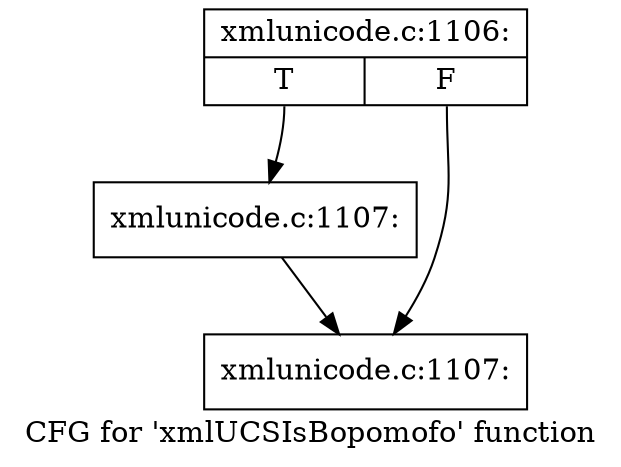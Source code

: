 digraph "CFG for 'xmlUCSIsBopomofo' function" {
	label="CFG for 'xmlUCSIsBopomofo' function";

	Node0x4e13660 [shape=record,label="{xmlunicode.c:1106:|{<s0>T|<s1>F}}"];
	Node0x4e13660:s0 -> Node0x4e13bf0;
	Node0x4e13660:s1 -> Node0x4e13ba0;
	Node0x4e13bf0 [shape=record,label="{xmlunicode.c:1107:}"];
	Node0x4e13bf0 -> Node0x4e13ba0;
	Node0x4e13ba0 [shape=record,label="{xmlunicode.c:1107:}"];
}
